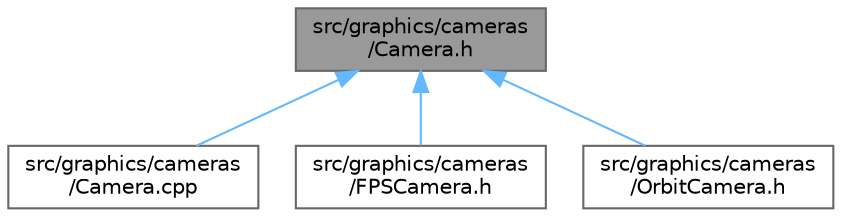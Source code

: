 digraph "src/graphics/cameras/Camera.h"
{
 // LATEX_PDF_SIZE
  bgcolor="transparent";
  edge [fontname=Helvetica,fontsize=10,labelfontname=Helvetica,labelfontsize=10];
  node [fontname=Helvetica,fontsize=10,shape=box,height=0.2,width=0.4];
  Node1 [id="Node000001",label="src/graphics/cameras\l/Camera.h",height=0.2,width=0.4,color="gray40", fillcolor="grey60", style="filled", fontcolor="black",tooltip="Header file for the Camera class."];
  Node1 -> Node2 [id="edge1_Node000001_Node000002",dir="back",color="steelblue1",style="solid",tooltip=" "];
  Node2 [id="Node000002",label="src/graphics/cameras\l/Camera.cpp",height=0.2,width=0.4,color="grey40", fillcolor="white", style="filled",URL="$d1/d33/_camera_8cpp.html",tooltip="Implementation file for the Camera class."];
  Node1 -> Node3 [id="edge2_Node000001_Node000003",dir="back",color="steelblue1",style="solid",tooltip=" "];
  Node3 [id="Node000003",label="src/graphics/cameras\l/FPSCamera.h",height=0.2,width=0.4,color="grey40", fillcolor="white", style="filled",URL="$d3/df6/_f_p_s_camera_8h_source.html",tooltip=" "];
  Node1 -> Node4 [id="edge3_Node000001_Node000004",dir="back",color="steelblue1",style="solid",tooltip=" "];
  Node4 [id="Node000004",label="src/graphics/cameras\l/OrbitCamera.h",height=0.2,width=0.4,color="grey40", fillcolor="white", style="filled",URL="$d5/def/_orbit_camera_8h_source.html",tooltip=" "];
}
